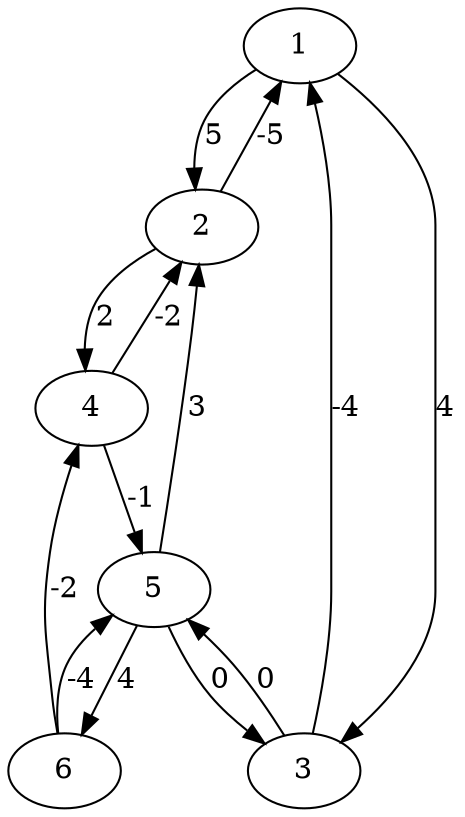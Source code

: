 digraph G {
    1 -> 2 [label="5"];
    1 -> 3 [label="4"];
    2 -> 4 [label="2"];
    3 -> 5 [label="0"];
    5 -> 2 [label="3"];
    5 -> 6 [label="4"];
    
    2 -> 1 [label="-5"];
    3 -> 1 [label="-4"];
    4 -> 2 [label="-2"];
    5 -> 3 [label="0"];
    6 -> 4 [label="-2"];
    4 -> 5 [label="-1"];
    6 -> 5 [label="-4"];
}
